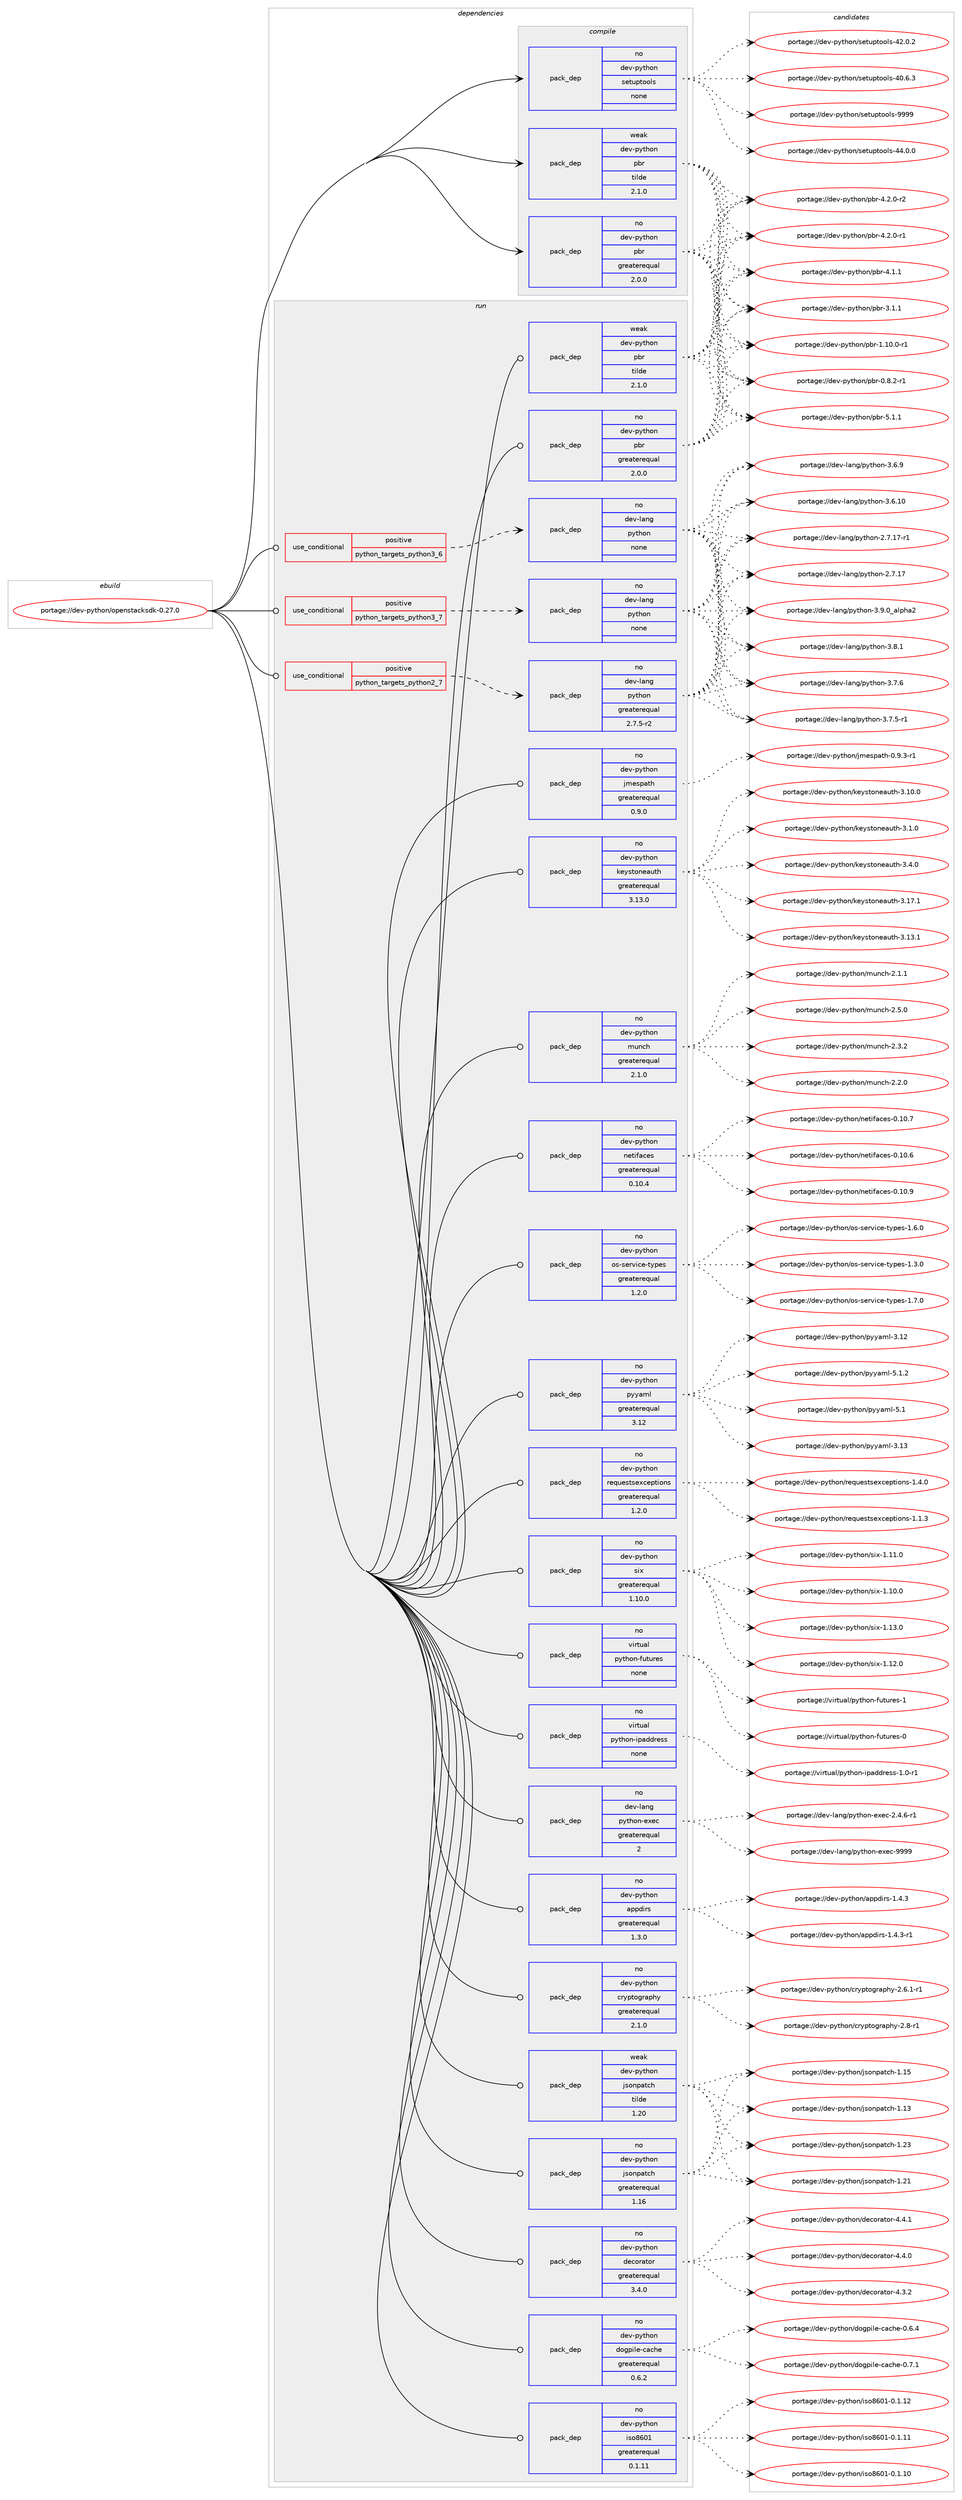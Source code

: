 digraph prolog {

# *************
# Graph options
# *************

newrank=true;
concentrate=true;
compound=true;
graph [rankdir=LR,fontname=Helvetica,fontsize=10,ranksep=1.5];#, ranksep=2.5, nodesep=0.2];
edge  [arrowhead=vee];
node  [fontname=Helvetica,fontsize=10];

# **********
# The ebuild
# **********

subgraph cluster_leftcol {
color=gray;
rank=same;
label=<<i>ebuild</i>>;
id [label="portage://dev-python/openstacksdk-0.27.0", color=red, width=4, href="../dev-python/openstacksdk-0.27.0.svg"];
}

# ****************
# The dependencies
# ****************

subgraph cluster_midcol {
color=gray;
label=<<i>dependencies</i>>;
subgraph cluster_compile {
fillcolor="#eeeeee";
style=filled;
label=<<i>compile</i>>;
subgraph pack329902 {
dependency446735 [label=<<TABLE BORDER="0" CELLBORDER="1" CELLSPACING="0" CELLPADDING="4" WIDTH="220"><TR><TD ROWSPAN="6" CELLPADDING="30">pack_dep</TD></TR><TR><TD WIDTH="110">no</TD></TR><TR><TD>dev-python</TD></TR><TR><TD>pbr</TD></TR><TR><TD>greaterequal</TD></TR><TR><TD>2.0.0</TD></TR></TABLE>>, shape=none, color=blue];
}
id:e -> dependency446735:w [weight=20,style="solid",arrowhead="vee"];
subgraph pack329903 {
dependency446736 [label=<<TABLE BORDER="0" CELLBORDER="1" CELLSPACING="0" CELLPADDING="4" WIDTH="220"><TR><TD ROWSPAN="6" CELLPADDING="30">pack_dep</TD></TR><TR><TD WIDTH="110">no</TD></TR><TR><TD>dev-python</TD></TR><TR><TD>setuptools</TD></TR><TR><TD>none</TD></TR><TR><TD></TD></TR></TABLE>>, shape=none, color=blue];
}
id:e -> dependency446736:w [weight=20,style="solid",arrowhead="vee"];
subgraph pack329904 {
dependency446737 [label=<<TABLE BORDER="0" CELLBORDER="1" CELLSPACING="0" CELLPADDING="4" WIDTH="220"><TR><TD ROWSPAN="6" CELLPADDING="30">pack_dep</TD></TR><TR><TD WIDTH="110">weak</TD></TR><TR><TD>dev-python</TD></TR><TR><TD>pbr</TD></TR><TR><TD>tilde</TD></TR><TR><TD>2.1.0</TD></TR></TABLE>>, shape=none, color=blue];
}
id:e -> dependency446737:w [weight=20,style="solid",arrowhead="vee"];
}
subgraph cluster_compileandrun {
fillcolor="#eeeeee";
style=filled;
label=<<i>compile and run</i>>;
}
subgraph cluster_run {
fillcolor="#eeeeee";
style=filled;
label=<<i>run</i>>;
subgraph cond111858 {
dependency446738 [label=<<TABLE BORDER="0" CELLBORDER="1" CELLSPACING="0" CELLPADDING="4"><TR><TD ROWSPAN="3" CELLPADDING="10">use_conditional</TD></TR><TR><TD>positive</TD></TR><TR><TD>python_targets_python2_7</TD></TR></TABLE>>, shape=none, color=red];
subgraph pack329905 {
dependency446739 [label=<<TABLE BORDER="0" CELLBORDER="1" CELLSPACING="0" CELLPADDING="4" WIDTH="220"><TR><TD ROWSPAN="6" CELLPADDING="30">pack_dep</TD></TR><TR><TD WIDTH="110">no</TD></TR><TR><TD>dev-lang</TD></TR><TR><TD>python</TD></TR><TR><TD>greaterequal</TD></TR><TR><TD>2.7.5-r2</TD></TR></TABLE>>, shape=none, color=blue];
}
dependency446738:e -> dependency446739:w [weight=20,style="dashed",arrowhead="vee"];
}
id:e -> dependency446738:w [weight=20,style="solid",arrowhead="odot"];
subgraph cond111859 {
dependency446740 [label=<<TABLE BORDER="0" CELLBORDER="1" CELLSPACING="0" CELLPADDING="4"><TR><TD ROWSPAN="3" CELLPADDING="10">use_conditional</TD></TR><TR><TD>positive</TD></TR><TR><TD>python_targets_python3_6</TD></TR></TABLE>>, shape=none, color=red];
subgraph pack329906 {
dependency446741 [label=<<TABLE BORDER="0" CELLBORDER="1" CELLSPACING="0" CELLPADDING="4" WIDTH="220"><TR><TD ROWSPAN="6" CELLPADDING="30">pack_dep</TD></TR><TR><TD WIDTH="110">no</TD></TR><TR><TD>dev-lang</TD></TR><TR><TD>python</TD></TR><TR><TD>none</TD></TR><TR><TD></TD></TR></TABLE>>, shape=none, color=blue];
}
dependency446740:e -> dependency446741:w [weight=20,style="dashed",arrowhead="vee"];
}
id:e -> dependency446740:w [weight=20,style="solid",arrowhead="odot"];
subgraph cond111860 {
dependency446742 [label=<<TABLE BORDER="0" CELLBORDER="1" CELLSPACING="0" CELLPADDING="4"><TR><TD ROWSPAN="3" CELLPADDING="10">use_conditional</TD></TR><TR><TD>positive</TD></TR><TR><TD>python_targets_python3_7</TD></TR></TABLE>>, shape=none, color=red];
subgraph pack329907 {
dependency446743 [label=<<TABLE BORDER="0" CELLBORDER="1" CELLSPACING="0" CELLPADDING="4" WIDTH="220"><TR><TD ROWSPAN="6" CELLPADDING="30">pack_dep</TD></TR><TR><TD WIDTH="110">no</TD></TR><TR><TD>dev-lang</TD></TR><TR><TD>python</TD></TR><TR><TD>none</TD></TR><TR><TD></TD></TR></TABLE>>, shape=none, color=blue];
}
dependency446742:e -> dependency446743:w [weight=20,style="dashed",arrowhead="vee"];
}
id:e -> dependency446742:w [weight=20,style="solid",arrowhead="odot"];
subgraph pack329908 {
dependency446744 [label=<<TABLE BORDER="0" CELLBORDER="1" CELLSPACING="0" CELLPADDING="4" WIDTH="220"><TR><TD ROWSPAN="6" CELLPADDING="30">pack_dep</TD></TR><TR><TD WIDTH="110">no</TD></TR><TR><TD>dev-lang</TD></TR><TR><TD>python-exec</TD></TR><TR><TD>greaterequal</TD></TR><TR><TD>2</TD></TR></TABLE>>, shape=none, color=blue];
}
id:e -> dependency446744:w [weight=20,style="solid",arrowhead="odot"];
subgraph pack329909 {
dependency446745 [label=<<TABLE BORDER="0" CELLBORDER="1" CELLSPACING="0" CELLPADDING="4" WIDTH="220"><TR><TD ROWSPAN="6" CELLPADDING="30">pack_dep</TD></TR><TR><TD WIDTH="110">no</TD></TR><TR><TD>dev-python</TD></TR><TR><TD>appdirs</TD></TR><TR><TD>greaterequal</TD></TR><TR><TD>1.3.0</TD></TR></TABLE>>, shape=none, color=blue];
}
id:e -> dependency446745:w [weight=20,style="solid",arrowhead="odot"];
subgraph pack329910 {
dependency446746 [label=<<TABLE BORDER="0" CELLBORDER="1" CELLSPACING="0" CELLPADDING="4" WIDTH="220"><TR><TD ROWSPAN="6" CELLPADDING="30">pack_dep</TD></TR><TR><TD WIDTH="110">no</TD></TR><TR><TD>dev-python</TD></TR><TR><TD>cryptography</TD></TR><TR><TD>greaterequal</TD></TR><TR><TD>2.1.0</TD></TR></TABLE>>, shape=none, color=blue];
}
id:e -> dependency446746:w [weight=20,style="solid",arrowhead="odot"];
subgraph pack329911 {
dependency446747 [label=<<TABLE BORDER="0" CELLBORDER="1" CELLSPACING="0" CELLPADDING="4" WIDTH="220"><TR><TD ROWSPAN="6" CELLPADDING="30">pack_dep</TD></TR><TR><TD WIDTH="110">no</TD></TR><TR><TD>dev-python</TD></TR><TR><TD>decorator</TD></TR><TR><TD>greaterequal</TD></TR><TR><TD>3.4.0</TD></TR></TABLE>>, shape=none, color=blue];
}
id:e -> dependency446747:w [weight=20,style="solid",arrowhead="odot"];
subgraph pack329912 {
dependency446748 [label=<<TABLE BORDER="0" CELLBORDER="1" CELLSPACING="0" CELLPADDING="4" WIDTH="220"><TR><TD ROWSPAN="6" CELLPADDING="30">pack_dep</TD></TR><TR><TD WIDTH="110">no</TD></TR><TR><TD>dev-python</TD></TR><TR><TD>dogpile-cache</TD></TR><TR><TD>greaterequal</TD></TR><TR><TD>0.6.2</TD></TR></TABLE>>, shape=none, color=blue];
}
id:e -> dependency446748:w [weight=20,style="solid",arrowhead="odot"];
subgraph pack329913 {
dependency446749 [label=<<TABLE BORDER="0" CELLBORDER="1" CELLSPACING="0" CELLPADDING="4" WIDTH="220"><TR><TD ROWSPAN="6" CELLPADDING="30">pack_dep</TD></TR><TR><TD WIDTH="110">no</TD></TR><TR><TD>dev-python</TD></TR><TR><TD>iso8601</TD></TR><TR><TD>greaterequal</TD></TR><TR><TD>0.1.11</TD></TR></TABLE>>, shape=none, color=blue];
}
id:e -> dependency446749:w [weight=20,style="solid",arrowhead="odot"];
subgraph pack329914 {
dependency446750 [label=<<TABLE BORDER="0" CELLBORDER="1" CELLSPACING="0" CELLPADDING="4" WIDTH="220"><TR><TD ROWSPAN="6" CELLPADDING="30">pack_dep</TD></TR><TR><TD WIDTH="110">no</TD></TR><TR><TD>dev-python</TD></TR><TR><TD>jmespath</TD></TR><TR><TD>greaterequal</TD></TR><TR><TD>0.9.0</TD></TR></TABLE>>, shape=none, color=blue];
}
id:e -> dependency446750:w [weight=20,style="solid",arrowhead="odot"];
subgraph pack329915 {
dependency446751 [label=<<TABLE BORDER="0" CELLBORDER="1" CELLSPACING="0" CELLPADDING="4" WIDTH="220"><TR><TD ROWSPAN="6" CELLPADDING="30">pack_dep</TD></TR><TR><TD WIDTH="110">no</TD></TR><TR><TD>dev-python</TD></TR><TR><TD>jsonpatch</TD></TR><TR><TD>greaterequal</TD></TR><TR><TD>1.16</TD></TR></TABLE>>, shape=none, color=blue];
}
id:e -> dependency446751:w [weight=20,style="solid",arrowhead="odot"];
subgraph pack329916 {
dependency446752 [label=<<TABLE BORDER="0" CELLBORDER="1" CELLSPACING="0" CELLPADDING="4" WIDTH="220"><TR><TD ROWSPAN="6" CELLPADDING="30">pack_dep</TD></TR><TR><TD WIDTH="110">no</TD></TR><TR><TD>dev-python</TD></TR><TR><TD>keystoneauth</TD></TR><TR><TD>greaterequal</TD></TR><TR><TD>3.13.0</TD></TR></TABLE>>, shape=none, color=blue];
}
id:e -> dependency446752:w [weight=20,style="solid",arrowhead="odot"];
subgraph pack329917 {
dependency446753 [label=<<TABLE BORDER="0" CELLBORDER="1" CELLSPACING="0" CELLPADDING="4" WIDTH="220"><TR><TD ROWSPAN="6" CELLPADDING="30">pack_dep</TD></TR><TR><TD WIDTH="110">no</TD></TR><TR><TD>dev-python</TD></TR><TR><TD>munch</TD></TR><TR><TD>greaterequal</TD></TR><TR><TD>2.1.0</TD></TR></TABLE>>, shape=none, color=blue];
}
id:e -> dependency446753:w [weight=20,style="solid",arrowhead="odot"];
subgraph pack329918 {
dependency446754 [label=<<TABLE BORDER="0" CELLBORDER="1" CELLSPACING="0" CELLPADDING="4" WIDTH="220"><TR><TD ROWSPAN="6" CELLPADDING="30">pack_dep</TD></TR><TR><TD WIDTH="110">no</TD></TR><TR><TD>dev-python</TD></TR><TR><TD>netifaces</TD></TR><TR><TD>greaterequal</TD></TR><TR><TD>0.10.4</TD></TR></TABLE>>, shape=none, color=blue];
}
id:e -> dependency446754:w [weight=20,style="solid",arrowhead="odot"];
subgraph pack329919 {
dependency446755 [label=<<TABLE BORDER="0" CELLBORDER="1" CELLSPACING="0" CELLPADDING="4" WIDTH="220"><TR><TD ROWSPAN="6" CELLPADDING="30">pack_dep</TD></TR><TR><TD WIDTH="110">no</TD></TR><TR><TD>dev-python</TD></TR><TR><TD>os-service-types</TD></TR><TR><TD>greaterequal</TD></TR><TR><TD>1.2.0</TD></TR></TABLE>>, shape=none, color=blue];
}
id:e -> dependency446755:w [weight=20,style="solid",arrowhead="odot"];
subgraph pack329920 {
dependency446756 [label=<<TABLE BORDER="0" CELLBORDER="1" CELLSPACING="0" CELLPADDING="4" WIDTH="220"><TR><TD ROWSPAN="6" CELLPADDING="30">pack_dep</TD></TR><TR><TD WIDTH="110">no</TD></TR><TR><TD>dev-python</TD></TR><TR><TD>pbr</TD></TR><TR><TD>greaterequal</TD></TR><TR><TD>2.0.0</TD></TR></TABLE>>, shape=none, color=blue];
}
id:e -> dependency446756:w [weight=20,style="solid",arrowhead="odot"];
subgraph pack329921 {
dependency446757 [label=<<TABLE BORDER="0" CELLBORDER="1" CELLSPACING="0" CELLPADDING="4" WIDTH="220"><TR><TD ROWSPAN="6" CELLPADDING="30">pack_dep</TD></TR><TR><TD WIDTH="110">no</TD></TR><TR><TD>dev-python</TD></TR><TR><TD>pyyaml</TD></TR><TR><TD>greaterequal</TD></TR><TR><TD>3.12</TD></TR></TABLE>>, shape=none, color=blue];
}
id:e -> dependency446757:w [weight=20,style="solid",arrowhead="odot"];
subgraph pack329922 {
dependency446758 [label=<<TABLE BORDER="0" CELLBORDER="1" CELLSPACING="0" CELLPADDING="4" WIDTH="220"><TR><TD ROWSPAN="6" CELLPADDING="30">pack_dep</TD></TR><TR><TD WIDTH="110">no</TD></TR><TR><TD>dev-python</TD></TR><TR><TD>requestsexceptions</TD></TR><TR><TD>greaterequal</TD></TR><TR><TD>1.2.0</TD></TR></TABLE>>, shape=none, color=blue];
}
id:e -> dependency446758:w [weight=20,style="solid",arrowhead="odot"];
subgraph pack329923 {
dependency446759 [label=<<TABLE BORDER="0" CELLBORDER="1" CELLSPACING="0" CELLPADDING="4" WIDTH="220"><TR><TD ROWSPAN="6" CELLPADDING="30">pack_dep</TD></TR><TR><TD WIDTH="110">no</TD></TR><TR><TD>dev-python</TD></TR><TR><TD>six</TD></TR><TR><TD>greaterequal</TD></TR><TR><TD>1.10.0</TD></TR></TABLE>>, shape=none, color=blue];
}
id:e -> dependency446759:w [weight=20,style="solid",arrowhead="odot"];
subgraph pack329924 {
dependency446760 [label=<<TABLE BORDER="0" CELLBORDER="1" CELLSPACING="0" CELLPADDING="4" WIDTH="220"><TR><TD ROWSPAN="6" CELLPADDING="30">pack_dep</TD></TR><TR><TD WIDTH="110">no</TD></TR><TR><TD>virtual</TD></TR><TR><TD>python-futures</TD></TR><TR><TD>none</TD></TR><TR><TD></TD></TR></TABLE>>, shape=none, color=blue];
}
id:e -> dependency446760:w [weight=20,style="solid",arrowhead="odot"];
subgraph pack329925 {
dependency446761 [label=<<TABLE BORDER="0" CELLBORDER="1" CELLSPACING="0" CELLPADDING="4" WIDTH="220"><TR><TD ROWSPAN="6" CELLPADDING="30">pack_dep</TD></TR><TR><TD WIDTH="110">no</TD></TR><TR><TD>virtual</TD></TR><TR><TD>python-ipaddress</TD></TR><TR><TD>none</TD></TR><TR><TD></TD></TR></TABLE>>, shape=none, color=blue];
}
id:e -> dependency446761:w [weight=20,style="solid",arrowhead="odot"];
subgraph pack329926 {
dependency446762 [label=<<TABLE BORDER="0" CELLBORDER="1" CELLSPACING="0" CELLPADDING="4" WIDTH="220"><TR><TD ROWSPAN="6" CELLPADDING="30">pack_dep</TD></TR><TR><TD WIDTH="110">weak</TD></TR><TR><TD>dev-python</TD></TR><TR><TD>jsonpatch</TD></TR><TR><TD>tilde</TD></TR><TR><TD>1.20</TD></TR></TABLE>>, shape=none, color=blue];
}
id:e -> dependency446762:w [weight=20,style="solid",arrowhead="odot"];
subgraph pack329927 {
dependency446763 [label=<<TABLE BORDER="0" CELLBORDER="1" CELLSPACING="0" CELLPADDING="4" WIDTH="220"><TR><TD ROWSPAN="6" CELLPADDING="30">pack_dep</TD></TR><TR><TD WIDTH="110">weak</TD></TR><TR><TD>dev-python</TD></TR><TR><TD>pbr</TD></TR><TR><TD>tilde</TD></TR><TR><TD>2.1.0</TD></TR></TABLE>>, shape=none, color=blue];
}
id:e -> dependency446763:w [weight=20,style="solid",arrowhead="odot"];
}
}

# **************
# The candidates
# **************

subgraph cluster_choices {
rank=same;
color=gray;
label=<<i>candidates</i>>;

subgraph choice329902 {
color=black;
nodesep=1;
choice100101118451121211161041111104711298114455346494649 [label="portage://dev-python/pbr-5.1.1", color=red, width=4,href="../dev-python/pbr-5.1.1.svg"];
choice1001011184511212111610411111047112981144552465046484511450 [label="portage://dev-python/pbr-4.2.0-r2", color=red, width=4,href="../dev-python/pbr-4.2.0-r2.svg"];
choice1001011184511212111610411111047112981144552465046484511449 [label="portage://dev-python/pbr-4.2.0-r1", color=red, width=4,href="../dev-python/pbr-4.2.0-r1.svg"];
choice100101118451121211161041111104711298114455246494649 [label="portage://dev-python/pbr-4.1.1", color=red, width=4,href="../dev-python/pbr-4.1.1.svg"];
choice100101118451121211161041111104711298114455146494649 [label="portage://dev-python/pbr-3.1.1", color=red, width=4,href="../dev-python/pbr-3.1.1.svg"];
choice100101118451121211161041111104711298114454946494846484511449 [label="portage://dev-python/pbr-1.10.0-r1", color=red, width=4,href="../dev-python/pbr-1.10.0-r1.svg"];
choice1001011184511212111610411111047112981144548465646504511449 [label="portage://dev-python/pbr-0.8.2-r1", color=red, width=4,href="../dev-python/pbr-0.8.2-r1.svg"];
dependency446735:e -> choice100101118451121211161041111104711298114455346494649:w [style=dotted,weight="100"];
dependency446735:e -> choice1001011184511212111610411111047112981144552465046484511450:w [style=dotted,weight="100"];
dependency446735:e -> choice1001011184511212111610411111047112981144552465046484511449:w [style=dotted,weight="100"];
dependency446735:e -> choice100101118451121211161041111104711298114455246494649:w [style=dotted,weight="100"];
dependency446735:e -> choice100101118451121211161041111104711298114455146494649:w [style=dotted,weight="100"];
dependency446735:e -> choice100101118451121211161041111104711298114454946494846484511449:w [style=dotted,weight="100"];
dependency446735:e -> choice1001011184511212111610411111047112981144548465646504511449:w [style=dotted,weight="100"];
}
subgraph choice329903 {
color=black;
nodesep=1;
choice10010111845112121116104111110471151011161171121161111111081154557575757 [label="portage://dev-python/setuptools-9999", color=red, width=4,href="../dev-python/setuptools-9999.svg"];
choice100101118451121211161041111104711510111611711211611111110811545525246484648 [label="portage://dev-python/setuptools-44.0.0", color=red, width=4,href="../dev-python/setuptools-44.0.0.svg"];
choice100101118451121211161041111104711510111611711211611111110811545525046484650 [label="portage://dev-python/setuptools-42.0.2", color=red, width=4,href="../dev-python/setuptools-42.0.2.svg"];
choice100101118451121211161041111104711510111611711211611111110811545524846544651 [label="portage://dev-python/setuptools-40.6.3", color=red, width=4,href="../dev-python/setuptools-40.6.3.svg"];
dependency446736:e -> choice10010111845112121116104111110471151011161171121161111111081154557575757:w [style=dotted,weight="100"];
dependency446736:e -> choice100101118451121211161041111104711510111611711211611111110811545525246484648:w [style=dotted,weight="100"];
dependency446736:e -> choice100101118451121211161041111104711510111611711211611111110811545525046484650:w [style=dotted,weight="100"];
dependency446736:e -> choice100101118451121211161041111104711510111611711211611111110811545524846544651:w [style=dotted,weight="100"];
}
subgraph choice329904 {
color=black;
nodesep=1;
choice100101118451121211161041111104711298114455346494649 [label="portage://dev-python/pbr-5.1.1", color=red, width=4,href="../dev-python/pbr-5.1.1.svg"];
choice1001011184511212111610411111047112981144552465046484511450 [label="portage://dev-python/pbr-4.2.0-r2", color=red, width=4,href="../dev-python/pbr-4.2.0-r2.svg"];
choice1001011184511212111610411111047112981144552465046484511449 [label="portage://dev-python/pbr-4.2.0-r1", color=red, width=4,href="../dev-python/pbr-4.2.0-r1.svg"];
choice100101118451121211161041111104711298114455246494649 [label="portage://dev-python/pbr-4.1.1", color=red, width=4,href="../dev-python/pbr-4.1.1.svg"];
choice100101118451121211161041111104711298114455146494649 [label="portage://dev-python/pbr-3.1.1", color=red, width=4,href="../dev-python/pbr-3.1.1.svg"];
choice100101118451121211161041111104711298114454946494846484511449 [label="portage://dev-python/pbr-1.10.0-r1", color=red, width=4,href="../dev-python/pbr-1.10.0-r1.svg"];
choice1001011184511212111610411111047112981144548465646504511449 [label="portage://dev-python/pbr-0.8.2-r1", color=red, width=4,href="../dev-python/pbr-0.8.2-r1.svg"];
dependency446737:e -> choice100101118451121211161041111104711298114455346494649:w [style=dotted,weight="100"];
dependency446737:e -> choice1001011184511212111610411111047112981144552465046484511450:w [style=dotted,weight="100"];
dependency446737:e -> choice1001011184511212111610411111047112981144552465046484511449:w [style=dotted,weight="100"];
dependency446737:e -> choice100101118451121211161041111104711298114455246494649:w [style=dotted,weight="100"];
dependency446737:e -> choice100101118451121211161041111104711298114455146494649:w [style=dotted,weight="100"];
dependency446737:e -> choice100101118451121211161041111104711298114454946494846484511449:w [style=dotted,weight="100"];
dependency446737:e -> choice1001011184511212111610411111047112981144548465646504511449:w [style=dotted,weight="100"];
}
subgraph choice329905 {
color=black;
nodesep=1;
choice10010111845108971101034711212111610411111045514657464895971081121049750 [label="portage://dev-lang/python-3.9.0_alpha2", color=red, width=4,href="../dev-lang/python-3.9.0_alpha2.svg"];
choice100101118451089711010347112121116104111110455146564649 [label="portage://dev-lang/python-3.8.1", color=red, width=4,href="../dev-lang/python-3.8.1.svg"];
choice100101118451089711010347112121116104111110455146554654 [label="portage://dev-lang/python-3.7.6", color=red, width=4,href="../dev-lang/python-3.7.6.svg"];
choice1001011184510897110103471121211161041111104551465546534511449 [label="portage://dev-lang/python-3.7.5-r1", color=red, width=4,href="../dev-lang/python-3.7.5-r1.svg"];
choice100101118451089711010347112121116104111110455146544657 [label="portage://dev-lang/python-3.6.9", color=red, width=4,href="../dev-lang/python-3.6.9.svg"];
choice10010111845108971101034711212111610411111045514654464948 [label="portage://dev-lang/python-3.6.10", color=red, width=4,href="../dev-lang/python-3.6.10.svg"];
choice100101118451089711010347112121116104111110455046554649554511449 [label="portage://dev-lang/python-2.7.17-r1", color=red, width=4,href="../dev-lang/python-2.7.17-r1.svg"];
choice10010111845108971101034711212111610411111045504655464955 [label="portage://dev-lang/python-2.7.17", color=red, width=4,href="../dev-lang/python-2.7.17.svg"];
dependency446739:e -> choice10010111845108971101034711212111610411111045514657464895971081121049750:w [style=dotted,weight="100"];
dependency446739:e -> choice100101118451089711010347112121116104111110455146564649:w [style=dotted,weight="100"];
dependency446739:e -> choice100101118451089711010347112121116104111110455146554654:w [style=dotted,weight="100"];
dependency446739:e -> choice1001011184510897110103471121211161041111104551465546534511449:w [style=dotted,weight="100"];
dependency446739:e -> choice100101118451089711010347112121116104111110455146544657:w [style=dotted,weight="100"];
dependency446739:e -> choice10010111845108971101034711212111610411111045514654464948:w [style=dotted,weight="100"];
dependency446739:e -> choice100101118451089711010347112121116104111110455046554649554511449:w [style=dotted,weight="100"];
dependency446739:e -> choice10010111845108971101034711212111610411111045504655464955:w [style=dotted,weight="100"];
}
subgraph choice329906 {
color=black;
nodesep=1;
choice10010111845108971101034711212111610411111045514657464895971081121049750 [label="portage://dev-lang/python-3.9.0_alpha2", color=red, width=4,href="../dev-lang/python-3.9.0_alpha2.svg"];
choice100101118451089711010347112121116104111110455146564649 [label="portage://dev-lang/python-3.8.1", color=red, width=4,href="../dev-lang/python-3.8.1.svg"];
choice100101118451089711010347112121116104111110455146554654 [label="portage://dev-lang/python-3.7.6", color=red, width=4,href="../dev-lang/python-3.7.6.svg"];
choice1001011184510897110103471121211161041111104551465546534511449 [label="portage://dev-lang/python-3.7.5-r1", color=red, width=4,href="../dev-lang/python-3.7.5-r1.svg"];
choice100101118451089711010347112121116104111110455146544657 [label="portage://dev-lang/python-3.6.9", color=red, width=4,href="../dev-lang/python-3.6.9.svg"];
choice10010111845108971101034711212111610411111045514654464948 [label="portage://dev-lang/python-3.6.10", color=red, width=4,href="../dev-lang/python-3.6.10.svg"];
choice100101118451089711010347112121116104111110455046554649554511449 [label="portage://dev-lang/python-2.7.17-r1", color=red, width=4,href="../dev-lang/python-2.7.17-r1.svg"];
choice10010111845108971101034711212111610411111045504655464955 [label="portage://dev-lang/python-2.7.17", color=red, width=4,href="../dev-lang/python-2.7.17.svg"];
dependency446741:e -> choice10010111845108971101034711212111610411111045514657464895971081121049750:w [style=dotted,weight="100"];
dependency446741:e -> choice100101118451089711010347112121116104111110455146564649:w [style=dotted,weight="100"];
dependency446741:e -> choice100101118451089711010347112121116104111110455146554654:w [style=dotted,weight="100"];
dependency446741:e -> choice1001011184510897110103471121211161041111104551465546534511449:w [style=dotted,weight="100"];
dependency446741:e -> choice100101118451089711010347112121116104111110455146544657:w [style=dotted,weight="100"];
dependency446741:e -> choice10010111845108971101034711212111610411111045514654464948:w [style=dotted,weight="100"];
dependency446741:e -> choice100101118451089711010347112121116104111110455046554649554511449:w [style=dotted,weight="100"];
dependency446741:e -> choice10010111845108971101034711212111610411111045504655464955:w [style=dotted,weight="100"];
}
subgraph choice329907 {
color=black;
nodesep=1;
choice10010111845108971101034711212111610411111045514657464895971081121049750 [label="portage://dev-lang/python-3.9.0_alpha2", color=red, width=4,href="../dev-lang/python-3.9.0_alpha2.svg"];
choice100101118451089711010347112121116104111110455146564649 [label="portage://dev-lang/python-3.8.1", color=red, width=4,href="../dev-lang/python-3.8.1.svg"];
choice100101118451089711010347112121116104111110455146554654 [label="portage://dev-lang/python-3.7.6", color=red, width=4,href="../dev-lang/python-3.7.6.svg"];
choice1001011184510897110103471121211161041111104551465546534511449 [label="portage://dev-lang/python-3.7.5-r1", color=red, width=4,href="../dev-lang/python-3.7.5-r1.svg"];
choice100101118451089711010347112121116104111110455146544657 [label="portage://dev-lang/python-3.6.9", color=red, width=4,href="../dev-lang/python-3.6.9.svg"];
choice10010111845108971101034711212111610411111045514654464948 [label="portage://dev-lang/python-3.6.10", color=red, width=4,href="../dev-lang/python-3.6.10.svg"];
choice100101118451089711010347112121116104111110455046554649554511449 [label="portage://dev-lang/python-2.7.17-r1", color=red, width=4,href="../dev-lang/python-2.7.17-r1.svg"];
choice10010111845108971101034711212111610411111045504655464955 [label="portage://dev-lang/python-2.7.17", color=red, width=4,href="../dev-lang/python-2.7.17.svg"];
dependency446743:e -> choice10010111845108971101034711212111610411111045514657464895971081121049750:w [style=dotted,weight="100"];
dependency446743:e -> choice100101118451089711010347112121116104111110455146564649:w [style=dotted,weight="100"];
dependency446743:e -> choice100101118451089711010347112121116104111110455146554654:w [style=dotted,weight="100"];
dependency446743:e -> choice1001011184510897110103471121211161041111104551465546534511449:w [style=dotted,weight="100"];
dependency446743:e -> choice100101118451089711010347112121116104111110455146544657:w [style=dotted,weight="100"];
dependency446743:e -> choice10010111845108971101034711212111610411111045514654464948:w [style=dotted,weight="100"];
dependency446743:e -> choice100101118451089711010347112121116104111110455046554649554511449:w [style=dotted,weight="100"];
dependency446743:e -> choice10010111845108971101034711212111610411111045504655464955:w [style=dotted,weight="100"];
}
subgraph choice329908 {
color=black;
nodesep=1;
choice10010111845108971101034711212111610411111045101120101994557575757 [label="portage://dev-lang/python-exec-9999", color=red, width=4,href="../dev-lang/python-exec-9999.svg"];
choice10010111845108971101034711212111610411111045101120101994550465246544511449 [label="portage://dev-lang/python-exec-2.4.6-r1", color=red, width=4,href="../dev-lang/python-exec-2.4.6-r1.svg"];
dependency446744:e -> choice10010111845108971101034711212111610411111045101120101994557575757:w [style=dotted,weight="100"];
dependency446744:e -> choice10010111845108971101034711212111610411111045101120101994550465246544511449:w [style=dotted,weight="100"];
}
subgraph choice329909 {
color=black;
nodesep=1;
choice1001011184511212111610411111047971121121001051141154549465246514511449 [label="portage://dev-python/appdirs-1.4.3-r1", color=red, width=4,href="../dev-python/appdirs-1.4.3-r1.svg"];
choice100101118451121211161041111104797112112100105114115454946524651 [label="portage://dev-python/appdirs-1.4.3", color=red, width=4,href="../dev-python/appdirs-1.4.3.svg"];
dependency446745:e -> choice1001011184511212111610411111047971121121001051141154549465246514511449:w [style=dotted,weight="100"];
dependency446745:e -> choice100101118451121211161041111104797112112100105114115454946524651:w [style=dotted,weight="100"];
}
subgraph choice329910 {
color=black;
nodesep=1;
choice10010111845112121116104111110479911412111211611110311497112104121455046564511449 [label="portage://dev-python/cryptography-2.8-r1", color=red, width=4,href="../dev-python/cryptography-2.8-r1.svg"];
choice100101118451121211161041111104799114121112116111103114971121041214550465446494511449 [label="portage://dev-python/cryptography-2.6.1-r1", color=red, width=4,href="../dev-python/cryptography-2.6.1-r1.svg"];
dependency446746:e -> choice10010111845112121116104111110479911412111211611110311497112104121455046564511449:w [style=dotted,weight="100"];
dependency446746:e -> choice100101118451121211161041111104799114121112116111103114971121041214550465446494511449:w [style=dotted,weight="100"];
}
subgraph choice329911 {
color=black;
nodesep=1;
choice10010111845112121116104111110471001019911111497116111114455246524649 [label="portage://dev-python/decorator-4.4.1", color=red, width=4,href="../dev-python/decorator-4.4.1.svg"];
choice10010111845112121116104111110471001019911111497116111114455246524648 [label="portage://dev-python/decorator-4.4.0", color=red, width=4,href="../dev-python/decorator-4.4.0.svg"];
choice10010111845112121116104111110471001019911111497116111114455246514650 [label="portage://dev-python/decorator-4.3.2", color=red, width=4,href="../dev-python/decorator-4.3.2.svg"];
dependency446747:e -> choice10010111845112121116104111110471001019911111497116111114455246524649:w [style=dotted,weight="100"];
dependency446747:e -> choice10010111845112121116104111110471001019911111497116111114455246524648:w [style=dotted,weight="100"];
dependency446747:e -> choice10010111845112121116104111110471001019911111497116111114455246514650:w [style=dotted,weight="100"];
}
subgraph choice329912 {
color=black;
nodesep=1;
choice100101118451121211161041111104710011110311210510810145999799104101454846554649 [label="portage://dev-python/dogpile-cache-0.7.1", color=red, width=4,href="../dev-python/dogpile-cache-0.7.1.svg"];
choice100101118451121211161041111104710011110311210510810145999799104101454846544652 [label="portage://dev-python/dogpile-cache-0.6.4", color=red, width=4,href="../dev-python/dogpile-cache-0.6.4.svg"];
dependency446748:e -> choice100101118451121211161041111104710011110311210510810145999799104101454846554649:w [style=dotted,weight="100"];
dependency446748:e -> choice100101118451121211161041111104710011110311210510810145999799104101454846544652:w [style=dotted,weight="100"];
}
subgraph choice329913 {
color=black;
nodesep=1;
choice10010111845112121116104111110471051151115654484945484649464950 [label="portage://dev-python/iso8601-0.1.12", color=red, width=4,href="../dev-python/iso8601-0.1.12.svg"];
choice10010111845112121116104111110471051151115654484945484649464949 [label="portage://dev-python/iso8601-0.1.11", color=red, width=4,href="../dev-python/iso8601-0.1.11.svg"];
choice10010111845112121116104111110471051151115654484945484649464948 [label="portage://dev-python/iso8601-0.1.10", color=red, width=4,href="../dev-python/iso8601-0.1.10.svg"];
dependency446749:e -> choice10010111845112121116104111110471051151115654484945484649464950:w [style=dotted,weight="100"];
dependency446749:e -> choice10010111845112121116104111110471051151115654484945484649464949:w [style=dotted,weight="100"];
dependency446749:e -> choice10010111845112121116104111110471051151115654484945484649464948:w [style=dotted,weight="100"];
}
subgraph choice329914 {
color=black;
nodesep=1;
choice1001011184511212111610411111047106109101115112971161044548465746514511449 [label="portage://dev-python/jmespath-0.9.3-r1", color=red, width=4,href="../dev-python/jmespath-0.9.3-r1.svg"];
dependency446750:e -> choice1001011184511212111610411111047106109101115112971161044548465746514511449:w [style=dotted,weight="100"];
}
subgraph choice329915 {
color=black;
nodesep=1;
choice100101118451121211161041111104710611511111011297116991044549465051 [label="portage://dev-python/jsonpatch-1.23", color=red, width=4,href="../dev-python/jsonpatch-1.23.svg"];
choice100101118451121211161041111104710611511111011297116991044549465049 [label="portage://dev-python/jsonpatch-1.21", color=red, width=4,href="../dev-python/jsonpatch-1.21.svg"];
choice100101118451121211161041111104710611511111011297116991044549464953 [label="portage://dev-python/jsonpatch-1.15", color=red, width=4,href="../dev-python/jsonpatch-1.15.svg"];
choice100101118451121211161041111104710611511111011297116991044549464951 [label="portage://dev-python/jsonpatch-1.13", color=red, width=4,href="../dev-python/jsonpatch-1.13.svg"];
dependency446751:e -> choice100101118451121211161041111104710611511111011297116991044549465051:w [style=dotted,weight="100"];
dependency446751:e -> choice100101118451121211161041111104710611511111011297116991044549465049:w [style=dotted,weight="100"];
dependency446751:e -> choice100101118451121211161041111104710611511111011297116991044549464953:w [style=dotted,weight="100"];
dependency446751:e -> choice100101118451121211161041111104710611511111011297116991044549464951:w [style=dotted,weight="100"];
}
subgraph choice329916 {
color=black;
nodesep=1;
choice100101118451121211161041111104710710112111511611111010197117116104455146524648 [label="portage://dev-python/keystoneauth-3.4.0", color=red, width=4,href="../dev-python/keystoneauth-3.4.0.svg"];
choice10010111845112121116104111110471071011211151161111101019711711610445514649554649 [label="portage://dev-python/keystoneauth-3.17.1", color=red, width=4,href="../dev-python/keystoneauth-3.17.1.svg"];
choice10010111845112121116104111110471071011211151161111101019711711610445514649514649 [label="portage://dev-python/keystoneauth-3.13.1", color=red, width=4,href="../dev-python/keystoneauth-3.13.1.svg"];
choice10010111845112121116104111110471071011211151161111101019711711610445514649484648 [label="portage://dev-python/keystoneauth-3.10.0", color=red, width=4,href="../dev-python/keystoneauth-3.10.0.svg"];
choice100101118451121211161041111104710710112111511611111010197117116104455146494648 [label="portage://dev-python/keystoneauth-3.1.0", color=red, width=4,href="../dev-python/keystoneauth-3.1.0.svg"];
dependency446752:e -> choice100101118451121211161041111104710710112111511611111010197117116104455146524648:w [style=dotted,weight="100"];
dependency446752:e -> choice10010111845112121116104111110471071011211151161111101019711711610445514649554649:w [style=dotted,weight="100"];
dependency446752:e -> choice10010111845112121116104111110471071011211151161111101019711711610445514649514649:w [style=dotted,weight="100"];
dependency446752:e -> choice10010111845112121116104111110471071011211151161111101019711711610445514649484648:w [style=dotted,weight="100"];
dependency446752:e -> choice100101118451121211161041111104710710112111511611111010197117116104455146494648:w [style=dotted,weight="100"];
}
subgraph choice329917 {
color=black;
nodesep=1;
choice100101118451121211161041111104710911711099104455046534648 [label="portage://dev-python/munch-2.5.0", color=red, width=4,href="../dev-python/munch-2.5.0.svg"];
choice100101118451121211161041111104710911711099104455046514650 [label="portage://dev-python/munch-2.3.2", color=red, width=4,href="../dev-python/munch-2.3.2.svg"];
choice100101118451121211161041111104710911711099104455046504648 [label="portage://dev-python/munch-2.2.0", color=red, width=4,href="../dev-python/munch-2.2.0.svg"];
choice100101118451121211161041111104710911711099104455046494649 [label="portage://dev-python/munch-2.1.1", color=red, width=4,href="../dev-python/munch-2.1.1.svg"];
dependency446753:e -> choice100101118451121211161041111104710911711099104455046534648:w [style=dotted,weight="100"];
dependency446753:e -> choice100101118451121211161041111104710911711099104455046514650:w [style=dotted,weight="100"];
dependency446753:e -> choice100101118451121211161041111104710911711099104455046504648:w [style=dotted,weight="100"];
dependency446753:e -> choice100101118451121211161041111104710911711099104455046494649:w [style=dotted,weight="100"];
}
subgraph choice329918 {
color=black;
nodesep=1;
choice1001011184511212111610411111047110101116105102979910111545484649484657 [label="portage://dev-python/netifaces-0.10.9", color=red, width=4,href="../dev-python/netifaces-0.10.9.svg"];
choice1001011184511212111610411111047110101116105102979910111545484649484655 [label="portage://dev-python/netifaces-0.10.7", color=red, width=4,href="../dev-python/netifaces-0.10.7.svg"];
choice1001011184511212111610411111047110101116105102979910111545484649484654 [label="portage://dev-python/netifaces-0.10.6", color=red, width=4,href="../dev-python/netifaces-0.10.6.svg"];
dependency446754:e -> choice1001011184511212111610411111047110101116105102979910111545484649484657:w [style=dotted,weight="100"];
dependency446754:e -> choice1001011184511212111610411111047110101116105102979910111545484649484655:w [style=dotted,weight="100"];
dependency446754:e -> choice1001011184511212111610411111047110101116105102979910111545484649484654:w [style=dotted,weight="100"];
}
subgraph choice329919 {
color=black;
nodesep=1;
choice1001011184511212111610411111047111115451151011141181059910145116121112101115454946554648 [label="portage://dev-python/os-service-types-1.7.0", color=red, width=4,href="../dev-python/os-service-types-1.7.0.svg"];
choice1001011184511212111610411111047111115451151011141181059910145116121112101115454946544648 [label="portage://dev-python/os-service-types-1.6.0", color=red, width=4,href="../dev-python/os-service-types-1.6.0.svg"];
choice1001011184511212111610411111047111115451151011141181059910145116121112101115454946514648 [label="portage://dev-python/os-service-types-1.3.0", color=red, width=4,href="../dev-python/os-service-types-1.3.0.svg"];
dependency446755:e -> choice1001011184511212111610411111047111115451151011141181059910145116121112101115454946554648:w [style=dotted,weight="100"];
dependency446755:e -> choice1001011184511212111610411111047111115451151011141181059910145116121112101115454946544648:w [style=dotted,weight="100"];
dependency446755:e -> choice1001011184511212111610411111047111115451151011141181059910145116121112101115454946514648:w [style=dotted,weight="100"];
}
subgraph choice329920 {
color=black;
nodesep=1;
choice100101118451121211161041111104711298114455346494649 [label="portage://dev-python/pbr-5.1.1", color=red, width=4,href="../dev-python/pbr-5.1.1.svg"];
choice1001011184511212111610411111047112981144552465046484511450 [label="portage://dev-python/pbr-4.2.0-r2", color=red, width=4,href="../dev-python/pbr-4.2.0-r2.svg"];
choice1001011184511212111610411111047112981144552465046484511449 [label="portage://dev-python/pbr-4.2.0-r1", color=red, width=4,href="../dev-python/pbr-4.2.0-r1.svg"];
choice100101118451121211161041111104711298114455246494649 [label="portage://dev-python/pbr-4.1.1", color=red, width=4,href="../dev-python/pbr-4.1.1.svg"];
choice100101118451121211161041111104711298114455146494649 [label="portage://dev-python/pbr-3.1.1", color=red, width=4,href="../dev-python/pbr-3.1.1.svg"];
choice100101118451121211161041111104711298114454946494846484511449 [label="portage://dev-python/pbr-1.10.0-r1", color=red, width=4,href="../dev-python/pbr-1.10.0-r1.svg"];
choice1001011184511212111610411111047112981144548465646504511449 [label="portage://dev-python/pbr-0.8.2-r1", color=red, width=4,href="../dev-python/pbr-0.8.2-r1.svg"];
dependency446756:e -> choice100101118451121211161041111104711298114455346494649:w [style=dotted,weight="100"];
dependency446756:e -> choice1001011184511212111610411111047112981144552465046484511450:w [style=dotted,weight="100"];
dependency446756:e -> choice1001011184511212111610411111047112981144552465046484511449:w [style=dotted,weight="100"];
dependency446756:e -> choice100101118451121211161041111104711298114455246494649:w [style=dotted,weight="100"];
dependency446756:e -> choice100101118451121211161041111104711298114455146494649:w [style=dotted,weight="100"];
dependency446756:e -> choice100101118451121211161041111104711298114454946494846484511449:w [style=dotted,weight="100"];
dependency446756:e -> choice1001011184511212111610411111047112981144548465646504511449:w [style=dotted,weight="100"];
}
subgraph choice329921 {
color=black;
nodesep=1;
choice100101118451121211161041111104711212112197109108455346494650 [label="portage://dev-python/pyyaml-5.1.2", color=red, width=4,href="../dev-python/pyyaml-5.1.2.svg"];
choice10010111845112121116104111110471121211219710910845534649 [label="portage://dev-python/pyyaml-5.1", color=red, width=4,href="../dev-python/pyyaml-5.1.svg"];
choice1001011184511212111610411111047112121121971091084551464951 [label="portage://dev-python/pyyaml-3.13", color=red, width=4,href="../dev-python/pyyaml-3.13.svg"];
choice1001011184511212111610411111047112121121971091084551464950 [label="portage://dev-python/pyyaml-3.12", color=red, width=4,href="../dev-python/pyyaml-3.12.svg"];
dependency446757:e -> choice100101118451121211161041111104711212112197109108455346494650:w [style=dotted,weight="100"];
dependency446757:e -> choice10010111845112121116104111110471121211219710910845534649:w [style=dotted,weight="100"];
dependency446757:e -> choice1001011184511212111610411111047112121121971091084551464951:w [style=dotted,weight="100"];
dependency446757:e -> choice1001011184511212111610411111047112121121971091084551464950:w [style=dotted,weight="100"];
}
subgraph choice329922 {
color=black;
nodesep=1;
choice100101118451121211161041111104711410111311710111511611510112099101112116105111110115454946524648 [label="portage://dev-python/requestsexceptions-1.4.0", color=red, width=4,href="../dev-python/requestsexceptions-1.4.0.svg"];
choice100101118451121211161041111104711410111311710111511611510112099101112116105111110115454946494651 [label="portage://dev-python/requestsexceptions-1.1.3", color=red, width=4,href="../dev-python/requestsexceptions-1.1.3.svg"];
dependency446758:e -> choice100101118451121211161041111104711410111311710111511611510112099101112116105111110115454946524648:w [style=dotted,weight="100"];
dependency446758:e -> choice100101118451121211161041111104711410111311710111511611510112099101112116105111110115454946494651:w [style=dotted,weight="100"];
}
subgraph choice329923 {
color=black;
nodesep=1;
choice100101118451121211161041111104711510512045494649514648 [label="portage://dev-python/six-1.13.0", color=red, width=4,href="../dev-python/six-1.13.0.svg"];
choice100101118451121211161041111104711510512045494649504648 [label="portage://dev-python/six-1.12.0", color=red, width=4,href="../dev-python/six-1.12.0.svg"];
choice100101118451121211161041111104711510512045494649494648 [label="portage://dev-python/six-1.11.0", color=red, width=4,href="../dev-python/six-1.11.0.svg"];
choice100101118451121211161041111104711510512045494649484648 [label="portage://dev-python/six-1.10.0", color=red, width=4,href="../dev-python/six-1.10.0.svg"];
dependency446759:e -> choice100101118451121211161041111104711510512045494649514648:w [style=dotted,weight="100"];
dependency446759:e -> choice100101118451121211161041111104711510512045494649504648:w [style=dotted,weight="100"];
dependency446759:e -> choice100101118451121211161041111104711510512045494649494648:w [style=dotted,weight="100"];
dependency446759:e -> choice100101118451121211161041111104711510512045494649484648:w [style=dotted,weight="100"];
}
subgraph choice329924 {
color=black;
nodesep=1;
choice1181051141161179710847112121116104111110451021171161171141011154549 [label="portage://virtual/python-futures-1", color=red, width=4,href="../virtual/python-futures-1.svg"];
choice1181051141161179710847112121116104111110451021171161171141011154548 [label="portage://virtual/python-futures-0", color=red, width=4,href="../virtual/python-futures-0.svg"];
dependency446760:e -> choice1181051141161179710847112121116104111110451021171161171141011154549:w [style=dotted,weight="100"];
dependency446760:e -> choice1181051141161179710847112121116104111110451021171161171141011154548:w [style=dotted,weight="100"];
}
subgraph choice329925 {
color=black;
nodesep=1;
choice11810511411611797108471121211161041111104510511297100100114101115115454946484511449 [label="portage://virtual/python-ipaddress-1.0-r1", color=red, width=4,href="../virtual/python-ipaddress-1.0-r1.svg"];
dependency446761:e -> choice11810511411611797108471121211161041111104510511297100100114101115115454946484511449:w [style=dotted,weight="100"];
}
subgraph choice329926 {
color=black;
nodesep=1;
choice100101118451121211161041111104710611511111011297116991044549465051 [label="portage://dev-python/jsonpatch-1.23", color=red, width=4,href="../dev-python/jsonpatch-1.23.svg"];
choice100101118451121211161041111104710611511111011297116991044549465049 [label="portage://dev-python/jsonpatch-1.21", color=red, width=4,href="../dev-python/jsonpatch-1.21.svg"];
choice100101118451121211161041111104710611511111011297116991044549464953 [label="portage://dev-python/jsonpatch-1.15", color=red, width=4,href="../dev-python/jsonpatch-1.15.svg"];
choice100101118451121211161041111104710611511111011297116991044549464951 [label="portage://dev-python/jsonpatch-1.13", color=red, width=4,href="../dev-python/jsonpatch-1.13.svg"];
dependency446762:e -> choice100101118451121211161041111104710611511111011297116991044549465051:w [style=dotted,weight="100"];
dependency446762:e -> choice100101118451121211161041111104710611511111011297116991044549465049:w [style=dotted,weight="100"];
dependency446762:e -> choice100101118451121211161041111104710611511111011297116991044549464953:w [style=dotted,weight="100"];
dependency446762:e -> choice100101118451121211161041111104710611511111011297116991044549464951:w [style=dotted,weight="100"];
}
subgraph choice329927 {
color=black;
nodesep=1;
choice100101118451121211161041111104711298114455346494649 [label="portage://dev-python/pbr-5.1.1", color=red, width=4,href="../dev-python/pbr-5.1.1.svg"];
choice1001011184511212111610411111047112981144552465046484511450 [label="portage://dev-python/pbr-4.2.0-r2", color=red, width=4,href="../dev-python/pbr-4.2.0-r2.svg"];
choice1001011184511212111610411111047112981144552465046484511449 [label="portage://dev-python/pbr-4.2.0-r1", color=red, width=4,href="../dev-python/pbr-4.2.0-r1.svg"];
choice100101118451121211161041111104711298114455246494649 [label="portage://dev-python/pbr-4.1.1", color=red, width=4,href="../dev-python/pbr-4.1.1.svg"];
choice100101118451121211161041111104711298114455146494649 [label="portage://dev-python/pbr-3.1.1", color=red, width=4,href="../dev-python/pbr-3.1.1.svg"];
choice100101118451121211161041111104711298114454946494846484511449 [label="portage://dev-python/pbr-1.10.0-r1", color=red, width=4,href="../dev-python/pbr-1.10.0-r1.svg"];
choice1001011184511212111610411111047112981144548465646504511449 [label="portage://dev-python/pbr-0.8.2-r1", color=red, width=4,href="../dev-python/pbr-0.8.2-r1.svg"];
dependency446763:e -> choice100101118451121211161041111104711298114455346494649:w [style=dotted,weight="100"];
dependency446763:e -> choice1001011184511212111610411111047112981144552465046484511450:w [style=dotted,weight="100"];
dependency446763:e -> choice1001011184511212111610411111047112981144552465046484511449:w [style=dotted,weight="100"];
dependency446763:e -> choice100101118451121211161041111104711298114455246494649:w [style=dotted,weight="100"];
dependency446763:e -> choice100101118451121211161041111104711298114455146494649:w [style=dotted,weight="100"];
dependency446763:e -> choice100101118451121211161041111104711298114454946494846484511449:w [style=dotted,weight="100"];
dependency446763:e -> choice1001011184511212111610411111047112981144548465646504511449:w [style=dotted,weight="100"];
}
}

}
